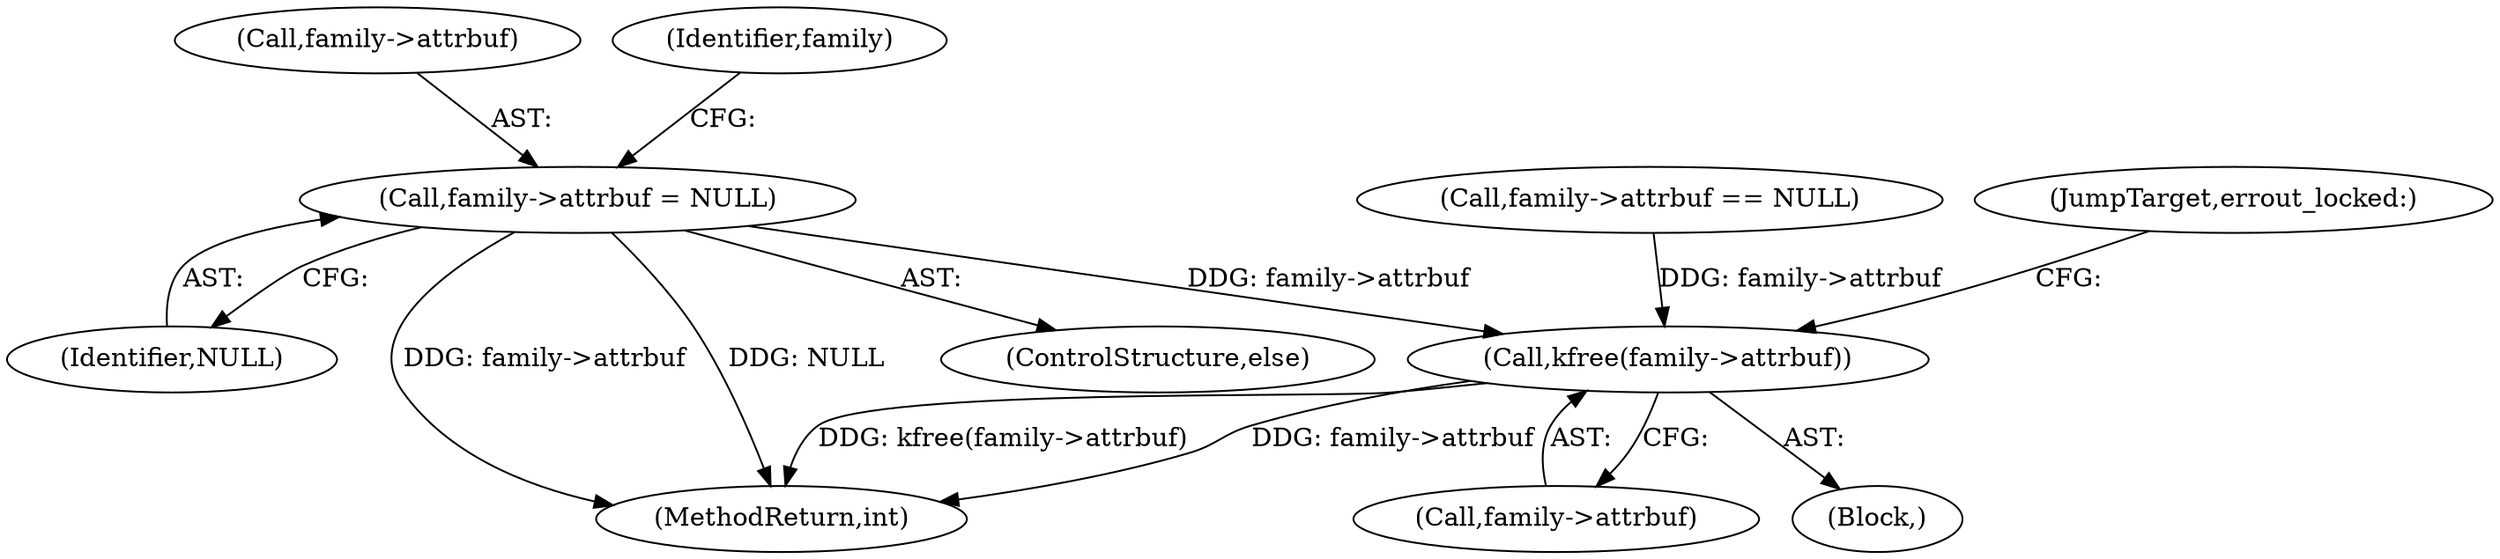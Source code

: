 digraph "0_linux_ceabee6c59943bdd5e1da1a6a20dc7ee5f8113a2@pointer" {
"1000213" [label="(Call,family->attrbuf = NULL)"];
"1000292" [label="(Call,kfree(family->attrbuf))"];
"1000214" [label="(Call,family->attrbuf)"];
"1000201" [label="(Call,family->attrbuf == NULL)"];
"1000296" [label="(JumpTarget,errout_locked:)"];
"1000212" [label="(ControlStructure,else)"];
"1000293" [label="(Call,family->attrbuf)"];
"1000213" [label="(Call,family->attrbuf = NULL)"];
"1000220" [label="(Identifier,family)"];
"1000217" [label="(Identifier,NULL)"];
"1000300" [label="(MethodReturn,int)"];
"1000105" [label="(Block,)"];
"1000292" [label="(Call,kfree(family->attrbuf))"];
"1000213" -> "1000212"  [label="AST: "];
"1000213" -> "1000217"  [label="CFG: "];
"1000214" -> "1000213"  [label="AST: "];
"1000217" -> "1000213"  [label="AST: "];
"1000220" -> "1000213"  [label="CFG: "];
"1000213" -> "1000300"  [label="DDG: NULL"];
"1000213" -> "1000300"  [label="DDG: family->attrbuf"];
"1000213" -> "1000292"  [label="DDG: family->attrbuf"];
"1000292" -> "1000105"  [label="AST: "];
"1000292" -> "1000293"  [label="CFG: "];
"1000293" -> "1000292"  [label="AST: "];
"1000296" -> "1000292"  [label="CFG: "];
"1000292" -> "1000300"  [label="DDG: kfree(family->attrbuf)"];
"1000292" -> "1000300"  [label="DDG: family->attrbuf"];
"1000201" -> "1000292"  [label="DDG: family->attrbuf"];
}
